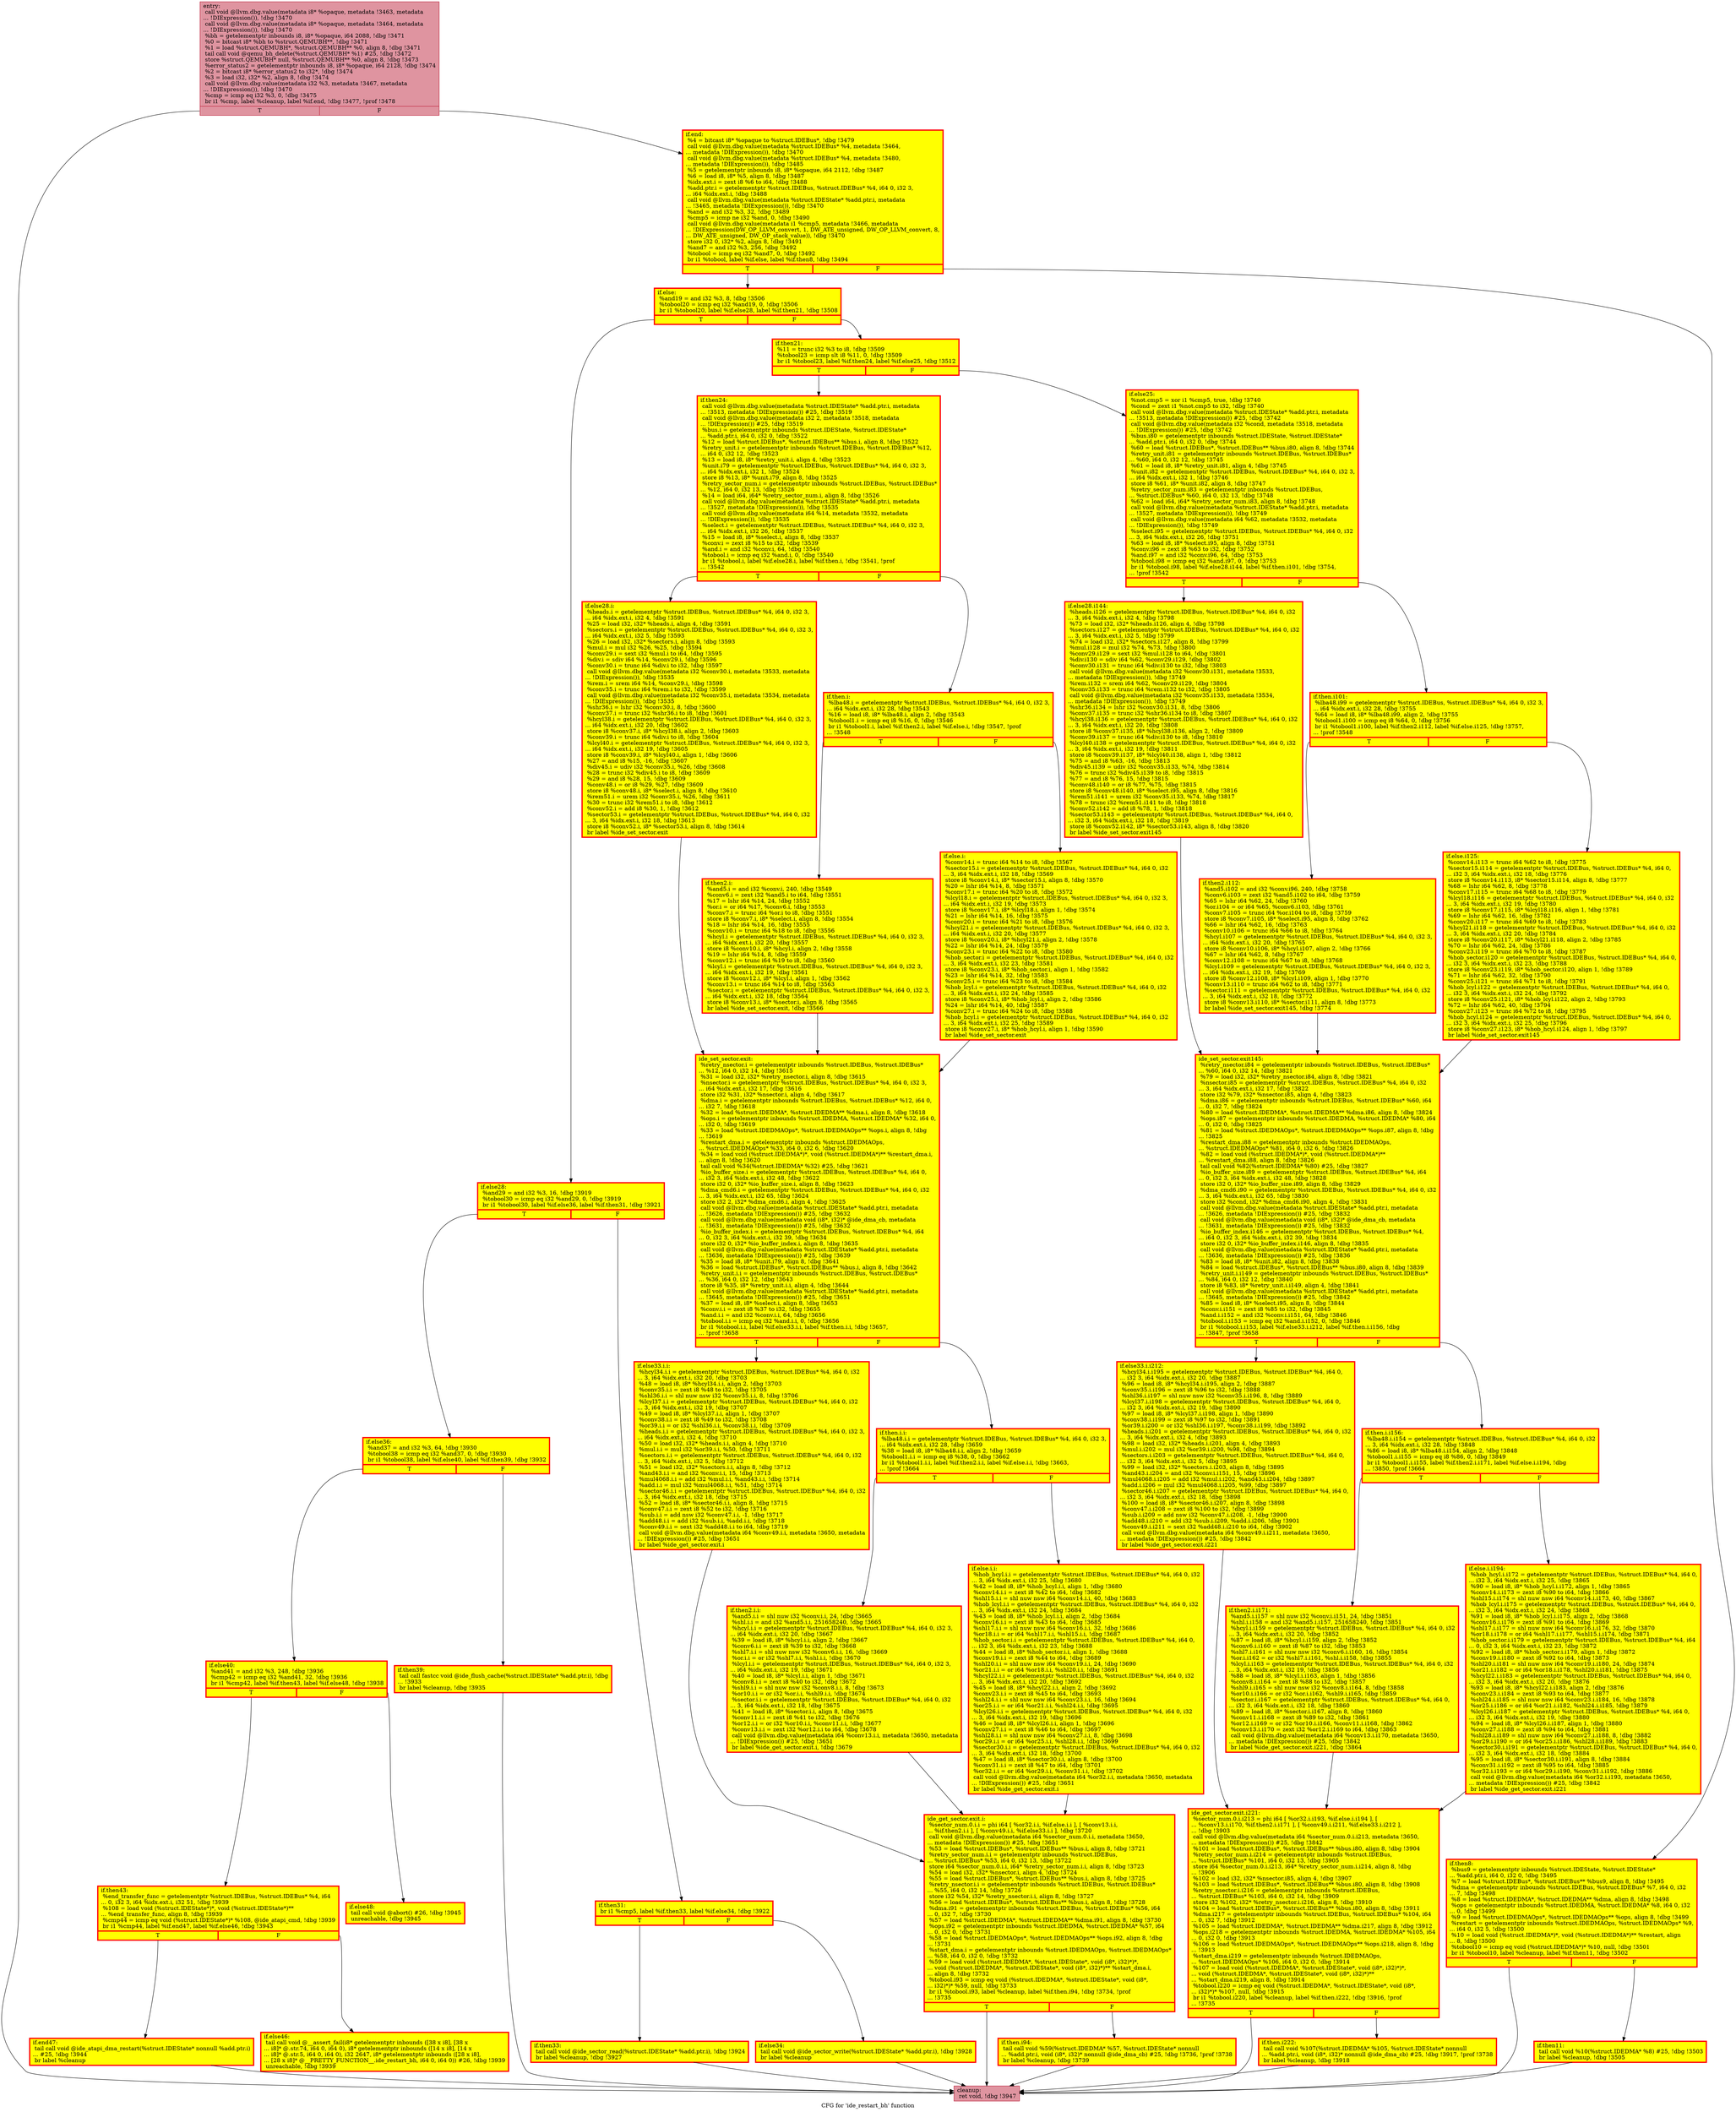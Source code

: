 digraph "CFG for 'ide_restart_bh' function" {
	label="CFG for 'ide_restart_bh' function";

	Node0x565092e6ad40 [shape=record,color="#b70d28ff", style=filled, fillcolor="#b70d2870",label="{entry:\l  call void @llvm.dbg.value(metadata i8* %opaque, metadata !3463, metadata\l... !DIExpression()), !dbg !3470\l  call void @llvm.dbg.value(metadata i8* %opaque, metadata !3464, metadata\l... !DIExpression()), !dbg !3470\l  %bh = getelementptr inbounds i8, i8* %opaque, i64 2088, !dbg !3471\l  %0 = bitcast i8* %bh to %struct.QEMUBH**, !dbg !3471\l  %1 = load %struct.QEMUBH*, %struct.QEMUBH** %0, align 8, !dbg !3471\l  tail call void @qemu_bh_delete(%struct.QEMUBH* %1) #25, !dbg !3472\l  store %struct.QEMUBH* null, %struct.QEMUBH** %0, align 8, !dbg !3473\l  %error_status2 = getelementptr inbounds i8, i8* %opaque, i64 2128, !dbg !3474\l  %2 = bitcast i8* %error_status2 to i32*, !dbg !3474\l  %3 = load i32, i32* %2, align 8, !dbg !3474\l  call void @llvm.dbg.value(metadata i32 %3, metadata !3467, metadata\l... !DIExpression()), !dbg !3470\l  %cmp = icmp eq i32 %3, 0, !dbg !3475\l  br i1 %cmp, label %cleanup, label %if.end, !dbg !3477, !prof !3478\l|{<s0>T|<s1>F}}"];
	Node0x565092e6ad40:s0 -> Node0x565092e70200;
	Node0x565092e6ad40:s1 -> Node0x565092e6f9e0;
	Node0x565092e6f9e0 [shape=record,penwidth=3.0, style="filled", color="red", fillcolor="yellow",label="{if.end:                                           \l  %4 = bitcast i8* %opaque to %struct.IDEBus*, !dbg !3479\l  call void @llvm.dbg.value(metadata %struct.IDEBus* %4, metadata !3464,\l... metadata !DIExpression()), !dbg !3470\l  call void @llvm.dbg.value(metadata %struct.IDEBus* %4, metadata !3480,\l... metadata !DIExpression()), !dbg !3485\l  %5 = getelementptr inbounds i8, i8* %opaque, i64 2112, !dbg !3487\l  %6 = load i8, i8* %5, align 8, !dbg !3487\l  %idx.ext.i = zext i8 %6 to i64, !dbg !3488\l  %add.ptr.i = getelementptr %struct.IDEBus, %struct.IDEBus* %4, i64 0, i32 3,\l... i64 %idx.ext.i, !dbg !3488\l  call void @llvm.dbg.value(metadata %struct.IDEState* %add.ptr.i, metadata\l... !3465, metadata !DIExpression()), !dbg !3470\l  %and = and i32 %3, 32, !dbg !3489\l  %cmp5 = icmp ne i32 %and, 0, !dbg !3490\l  call void @llvm.dbg.value(metadata i1 %cmp5, metadata !3466, metadata\l... !DIExpression(DW_OP_LLVM_convert, 1, DW_ATE_unsigned, DW_OP_LLVM_convert, 8,\l... DW_ATE_unsigned, DW_OP_stack_value)), !dbg !3470\l  store i32 0, i32* %2, align 8, !dbg !3491\l  %and7 = and i32 %3, 256, !dbg !3492\l  %tobool = icmp eq i32 %and7, 0, !dbg !3492\l  br i1 %tobool, label %if.else, label %if.then8, !dbg !3494\l|{<s0>T|<s1>F}}"];
	Node0x565092e6f9e0:s0 -> Node0x565092e71220;
	Node0x565092e6f9e0:s1 -> Node0x565092e71160;
	Node0x565092e71160 [shape=record,penwidth=3.0, style="filled", color="red", fillcolor="yellow",label="{if.then8:                                         \l  %bus9 = getelementptr inbounds %struct.IDEState, %struct.IDEState*\l... %add.ptr.i, i64 0, i32 0, !dbg !3495\l  %7 = load %struct.IDEBus*, %struct.IDEBus** %bus9, align 8, !dbg !3495\l  %dma = getelementptr inbounds %struct.IDEBus, %struct.IDEBus* %7, i64 0, i32\l... 7, !dbg !3498\l  %8 = load %struct.IDEDMA*, %struct.IDEDMA** %dma, align 8, !dbg !3498\l  %ops = getelementptr inbounds %struct.IDEDMA, %struct.IDEDMA* %8, i64 0, i32\l... 0, !dbg !3499\l  %9 = load %struct.IDEDMAOps*, %struct.IDEDMAOps** %ops, align 8, !dbg !3499\l  %restart = getelementptr inbounds %struct.IDEDMAOps, %struct.IDEDMAOps* %9,\l... i64 0, i32 5, !dbg !3500\l  %10 = load void (%struct.IDEDMA*)*, void (%struct.IDEDMA*)** %restart, align\l... 8, !dbg !3500\l  %tobool10 = icmp eq void (%struct.IDEDMA*)* %10, null, !dbg !3501\l  br i1 %tobool10, label %cleanup, label %if.then11, !dbg !3502\l|{<s0>T|<s1>F}}"];
	Node0x565092e71160:s0 -> Node0x565092e70200;
	Node0x565092e71160:s1 -> Node0x565092e6fea0;
	Node0x565092e6fea0 [shape=record,penwidth=3.0, style="filled", color="red", fillcolor="yellow",label="{if.then11:                                        \l  tail call void %10(%struct.IDEDMA* %8) #25, !dbg !3503\l  br label %cleanup, !dbg !3505\l}"];
	Node0x565092e6fea0 -> Node0x565092e70200;
	Node0x565092e71220 [shape=record,penwidth=3.0, style="filled", color="red", fillcolor="yellow",label="{if.else:                                          \l  %and19 = and i32 %3, 8, !dbg !3506\l  %tobool20 = icmp eq i32 %and19, 0, !dbg !3506\l  br i1 %tobool20, label %if.else28, label %if.then21, !dbg !3508\l|{<s0>T|<s1>F}}"];
	Node0x565092e71220:s0 -> Node0x565092e73000;
	Node0x565092e71220:s1 -> Node0x565092e72f40;
	Node0x565092e72f40 [shape=record,penwidth=3.0, style="filled", color="red", fillcolor="yellow",label="{if.then21:                                        \l  %11 = trunc i32 %3 to i8, !dbg !3509\l  %tobool23 = icmp slt i8 %11, 0, !dbg !3509\l  br i1 %tobool23, label %if.then24, label %if.else25, !dbg !3512\l|{<s0>T|<s1>F}}"];
	Node0x565092e72f40:s0 -> Node0x565092e73470;
	Node0x565092e72f40:s1 -> Node0x565092e73530;
	Node0x565092e73470 [shape=record,penwidth=3.0, style="filled", color="red", fillcolor="yellow",label="{if.then24:                                        \l  call void @llvm.dbg.value(metadata %struct.IDEState* %add.ptr.i, metadata\l... !3513, metadata !DIExpression()) #25, !dbg !3519\l  call void @llvm.dbg.value(metadata i32 2, metadata !3518, metadata\l... !DIExpression()) #25, !dbg !3519\l  %bus.i = getelementptr inbounds %struct.IDEState, %struct.IDEState*\l... %add.ptr.i, i64 0, i32 0, !dbg !3522\l  %12 = load %struct.IDEBus*, %struct.IDEBus** %bus.i, align 8, !dbg !3522\l  %retry_unit.i = getelementptr inbounds %struct.IDEBus, %struct.IDEBus* %12,\l... i64 0, i32 12, !dbg !3523\l  %13 = load i8, i8* %retry_unit.i, align 4, !dbg !3523\l  %unit.i79 = getelementptr %struct.IDEBus, %struct.IDEBus* %4, i64 0, i32 3,\l... i64 %idx.ext.i, i32 1, !dbg !3524\l  store i8 %13, i8* %unit.i79, align 8, !dbg !3525\l  %retry_sector_num.i = getelementptr inbounds %struct.IDEBus, %struct.IDEBus*\l... %12, i64 0, i32 13, !dbg !3526\l  %14 = load i64, i64* %retry_sector_num.i, align 8, !dbg !3526\l  call void @llvm.dbg.value(metadata %struct.IDEState* %add.ptr.i, metadata\l... !3527, metadata !DIExpression()), !dbg !3535\l  call void @llvm.dbg.value(metadata i64 %14, metadata !3532, metadata\l... !DIExpression()), !dbg !3535\l  %select.i = getelementptr %struct.IDEBus, %struct.IDEBus* %4, i64 0, i32 3,\l... i64 %idx.ext.i, i32 26, !dbg !3537\l  %15 = load i8, i8* %select.i, align 8, !dbg !3537\l  %conv.i = zext i8 %15 to i32, !dbg !3539\l  %and.i = and i32 %conv.i, 64, !dbg !3540\l  %tobool.i = icmp eq i32 %and.i, 0, !dbg !3540\l  br i1 %tobool.i, label %if.else28.i, label %if.then.i, !dbg !3541, !prof\l... !3542\l|{<s0>T|<s1>F}}"];
	Node0x565092e73470:s0 -> Node0x5650930e47f0;
	Node0x565092e73470:s1 -> Node0x5650930bcbd0;
	Node0x5650930bcbd0 [shape=record,penwidth=3.0, style="filled", color="red", fillcolor="yellow",label="{if.then.i:                                        \l  %lba48.i = getelementptr %struct.IDEBus, %struct.IDEBus* %4, i64 0, i32 3,\l... i64 %idx.ext.i, i32 28, !dbg !3543\l  %16 = load i8, i8* %lba48.i, align 2, !dbg !3543\l  %tobool1.i = icmp eq i8 %16, 0, !dbg !3546\l  br i1 %tobool1.i, label %if.then2.i, label %if.else.i, !dbg !3547, !prof\l... !3548\l|{<s0>T|<s1>F}}"];
	Node0x5650930bcbd0:s0 -> Node0x5650930de510;
	Node0x5650930bcbd0:s1 -> Node0x5650930dd8b0;
	Node0x5650930de510 [shape=record,penwidth=3.0, style="filled", color="red", fillcolor="yellow",label="{if.then2.i:                                       \l  %and5.i = and i32 %conv.i, 240, !dbg !3549\l  %conv6.i = zext i32 %and5.i to i64, !dbg !3551\l  %17 = lshr i64 %14, 24, !dbg !3552\l  %or.i = or i64 %17, %conv6.i, !dbg !3553\l  %conv7.i = trunc i64 %or.i to i8, !dbg !3551\l  store i8 %conv7.i, i8* %select.i, align 8, !dbg !3554\l  %18 = lshr i64 %14, 16, !dbg !3555\l  %conv10.i = trunc i64 %18 to i8, !dbg !3556\l  %hcyl.i = getelementptr %struct.IDEBus, %struct.IDEBus* %4, i64 0, i32 3,\l... i64 %idx.ext.i, i32 20, !dbg !3557\l  store i8 %conv10.i, i8* %hcyl.i, align 2, !dbg !3558\l  %19 = lshr i64 %14, 8, !dbg !3559\l  %conv12.i = trunc i64 %19 to i8, !dbg !3560\l  %lcyl.i = getelementptr %struct.IDEBus, %struct.IDEBus* %4, i64 0, i32 3,\l... i64 %idx.ext.i, i32 19, !dbg !3561\l  store i8 %conv12.i, i8* %lcyl.i, align 1, !dbg !3562\l  %conv13.i = trunc i64 %14 to i8, !dbg !3563\l  %sector.i = getelementptr %struct.IDEBus, %struct.IDEBus* %4, i64 0, i32 3,\l... i64 %idx.ext.i, i32 18, !dbg !3564\l  store i8 %conv13.i, i8* %sector.i, align 8, !dbg !3565\l  br label %ide_set_sector.exit, !dbg !3566\l}"];
	Node0x5650930de510 -> Node0x56509308a9b0;
	Node0x5650930dd8b0 [shape=record,penwidth=3.0, style="filled", color="red", fillcolor="yellow",label="{if.else.i:                                        \l  %conv14.i = trunc i64 %14 to i8, !dbg !3567\l  %sector15.i = getelementptr %struct.IDEBus, %struct.IDEBus* %4, i64 0, i32\l... 3, i64 %idx.ext.i, i32 18, !dbg !3569\l  store i8 %conv14.i, i8* %sector15.i, align 8, !dbg !3570\l  %20 = lshr i64 %14, 8, !dbg !3571\l  %conv17.i = trunc i64 %20 to i8, !dbg !3572\l  %lcyl18.i = getelementptr %struct.IDEBus, %struct.IDEBus* %4, i64 0, i32 3,\l... i64 %idx.ext.i, i32 19, !dbg !3573\l  store i8 %conv17.i, i8* %lcyl18.i, align 1, !dbg !3574\l  %21 = lshr i64 %14, 16, !dbg !3575\l  %conv20.i = trunc i64 %21 to i8, !dbg !3576\l  %hcyl21.i = getelementptr %struct.IDEBus, %struct.IDEBus* %4, i64 0, i32 3,\l... i64 %idx.ext.i, i32 20, !dbg !3577\l  store i8 %conv20.i, i8* %hcyl21.i, align 2, !dbg !3578\l  %22 = lshr i64 %14, 24, !dbg !3579\l  %conv23.i = trunc i64 %22 to i8, !dbg !3580\l  %hob_sector.i = getelementptr %struct.IDEBus, %struct.IDEBus* %4, i64 0, i32\l... 3, i64 %idx.ext.i, i32 23, !dbg !3581\l  store i8 %conv23.i, i8* %hob_sector.i, align 1, !dbg !3582\l  %23 = lshr i64 %14, 32, !dbg !3583\l  %conv25.i = trunc i64 %23 to i8, !dbg !3584\l  %hob_lcyl.i = getelementptr %struct.IDEBus, %struct.IDEBus* %4, i64 0, i32\l... 3, i64 %idx.ext.i, i32 24, !dbg !3585\l  store i8 %conv25.i, i8* %hob_lcyl.i, align 2, !dbg !3586\l  %24 = lshr i64 %14, 40, !dbg !3587\l  %conv27.i = trunc i64 %24 to i8, !dbg !3588\l  %hob_hcyl.i = getelementptr %struct.IDEBus, %struct.IDEBus* %4, i64 0, i32\l... 3, i64 %idx.ext.i, i32 25, !dbg !3589\l  store i8 %conv27.i, i8* %hob_hcyl.i, align 1, !dbg !3590\l  br label %ide_set_sector.exit\l}"];
	Node0x5650930dd8b0 -> Node0x56509308a9b0;
	Node0x5650930e47f0 [shape=record,penwidth=3.0, style="filled", color="red", fillcolor="yellow",label="{if.else28.i:                                      \l  %heads.i = getelementptr %struct.IDEBus, %struct.IDEBus* %4, i64 0, i32 3,\l... i64 %idx.ext.i, i32 4, !dbg !3591\l  %25 = load i32, i32* %heads.i, align 4, !dbg !3591\l  %sectors.i = getelementptr %struct.IDEBus, %struct.IDEBus* %4, i64 0, i32 3,\l... i64 %idx.ext.i, i32 5, !dbg !3593\l  %26 = load i32, i32* %sectors.i, align 8, !dbg !3593\l  %mul.i = mul i32 %26, %25, !dbg !3594\l  %conv29.i = sext i32 %mul.i to i64, !dbg !3595\l  %div.i = sdiv i64 %14, %conv29.i, !dbg !3596\l  %conv30.i = trunc i64 %div.i to i32, !dbg !3597\l  call void @llvm.dbg.value(metadata i32 %conv30.i, metadata !3533, metadata\l... !DIExpression()), !dbg !3535\l  %rem.i = srem i64 %14, %conv29.i, !dbg !3598\l  %conv35.i = trunc i64 %rem.i to i32, !dbg !3599\l  call void @llvm.dbg.value(metadata i32 %conv35.i, metadata !3534, metadata\l... !DIExpression()), !dbg !3535\l  %shr36.i = lshr i32 %conv30.i, 8, !dbg !3600\l  %conv37.i = trunc i32 %shr36.i to i8, !dbg !3601\l  %hcyl38.i = getelementptr %struct.IDEBus, %struct.IDEBus* %4, i64 0, i32 3,\l... i64 %idx.ext.i, i32 20, !dbg !3602\l  store i8 %conv37.i, i8* %hcyl38.i, align 2, !dbg !3603\l  %conv39.i = trunc i64 %div.i to i8, !dbg !3604\l  %lcyl40.i = getelementptr %struct.IDEBus, %struct.IDEBus* %4, i64 0, i32 3,\l... i64 %idx.ext.i, i32 19, !dbg !3605\l  store i8 %conv39.i, i8* %lcyl40.i, align 1, !dbg !3606\l  %27 = and i8 %15, -16, !dbg !3607\l  %div45.i = udiv i32 %conv35.i, %26, !dbg !3608\l  %28 = trunc i32 %div45.i to i8, !dbg !3609\l  %29 = and i8 %28, 15, !dbg !3609\l  %conv48.i = or i8 %29, %27, !dbg !3609\l  store i8 %conv48.i, i8* %select.i, align 8, !dbg !3610\l  %rem51.i = urem i32 %conv35.i, %26, !dbg !3611\l  %30 = trunc i32 %rem51.i to i8, !dbg !3612\l  %conv52.i = add i8 %30, 1, !dbg !3612\l  %sector53.i = getelementptr %struct.IDEBus, %struct.IDEBus* %4, i64 0, i32\l... 3, i64 %idx.ext.i, i32 18, !dbg !3613\l  store i8 %conv52.i, i8* %sector53.i, align 8, !dbg !3614\l  br label %ide_set_sector.exit\l}"];
	Node0x5650930e47f0 -> Node0x56509308a9b0;
	Node0x56509308a9b0 [shape=record,penwidth=3.0, style="filled", color="red", fillcolor="yellow",label="{ide_set_sector.exit:                              \l  %retry_nsector.i = getelementptr inbounds %struct.IDEBus, %struct.IDEBus*\l... %12, i64 0, i32 14, !dbg !3615\l  %31 = load i32, i32* %retry_nsector.i, align 8, !dbg !3615\l  %nsector.i = getelementptr %struct.IDEBus, %struct.IDEBus* %4, i64 0, i32 3,\l... i64 %idx.ext.i, i32 17, !dbg !3616\l  store i32 %31, i32* %nsector.i, align 4, !dbg !3617\l  %dma.i = getelementptr inbounds %struct.IDEBus, %struct.IDEBus* %12, i64 0,\l... i32 7, !dbg !3618\l  %32 = load %struct.IDEDMA*, %struct.IDEDMA** %dma.i, align 8, !dbg !3618\l  %ops.i = getelementptr inbounds %struct.IDEDMA, %struct.IDEDMA* %32, i64 0,\l... i32 0, !dbg !3619\l  %33 = load %struct.IDEDMAOps*, %struct.IDEDMAOps** %ops.i, align 8, !dbg\l... !3619\l  %restart_dma.i = getelementptr inbounds %struct.IDEDMAOps,\l... %struct.IDEDMAOps* %33, i64 0, i32 6, !dbg !3620\l  %34 = load void (%struct.IDEDMA*)*, void (%struct.IDEDMA*)** %restart_dma.i,\l... align 8, !dbg !3620\l  tail call void %34(%struct.IDEDMA* %32) #25, !dbg !3621\l  %io_buffer_size.i = getelementptr %struct.IDEBus, %struct.IDEBus* %4, i64 0,\l... i32 3, i64 %idx.ext.i, i32 48, !dbg !3622\l  store i32 0, i32* %io_buffer_size.i, align 8, !dbg !3623\l  %dma_cmd6.i = getelementptr %struct.IDEBus, %struct.IDEBus* %4, i64 0, i32\l... 3, i64 %idx.ext.i, i32 65, !dbg !3624\l  store i32 2, i32* %dma_cmd6.i, align 4, !dbg !3625\l  call void @llvm.dbg.value(metadata %struct.IDEState* %add.ptr.i, metadata\l... !3626, metadata !DIExpression()) #25, !dbg !3632\l  call void @llvm.dbg.value(metadata void (i8*, i32)* @ide_dma_cb, metadata\l... !3631, metadata !DIExpression()) #25, !dbg !3632\l  %io_buffer_index.i = getelementptr %struct.IDEBus, %struct.IDEBus* %4, i64\l... 0, i32 3, i64 %idx.ext.i, i32 39, !dbg !3634\l  store i32 0, i32* %io_buffer_index.i, align 8, !dbg !3635\l  call void @llvm.dbg.value(metadata %struct.IDEState* %add.ptr.i, metadata\l... !3636, metadata !DIExpression()) #25, !dbg !3639\l  %35 = load i8, i8* %unit.i79, align 8, !dbg !3641\l  %36 = load %struct.IDEBus*, %struct.IDEBus** %bus.i, align 8, !dbg !3642\l  %retry_unit.i.i = getelementptr inbounds %struct.IDEBus, %struct.IDEBus*\l... %36, i64 0, i32 12, !dbg !3643\l  store i8 %35, i8* %retry_unit.i.i, align 4, !dbg !3644\l  call void @llvm.dbg.value(metadata %struct.IDEState* %add.ptr.i, metadata\l... !3645, metadata !DIExpression()) #25, !dbg !3651\l  %37 = load i8, i8* %select.i, align 8, !dbg !3653\l  %conv.i.i = zext i8 %37 to i32, !dbg !3655\l  %and.i.i = and i32 %conv.i.i, 64, !dbg !3656\l  %tobool.i.i = icmp eq i32 %and.i.i, 0, !dbg !3656\l  br i1 %tobool.i.i, label %if.else33.i.i, label %if.then.i.i, !dbg !3657,\l... !prof !3658\l|{<s0>T|<s1>F}}"];
	Node0x56509308a9b0:s0 -> Node0x5650930e25e0;
	Node0x56509308a9b0:s1 -> Node0x565092f97840;
	Node0x565092f97840 [shape=record,penwidth=3.0, style="filled", color="red", fillcolor="yellow",label="{if.then.i.i:                                      \l  %lba48.i.i = getelementptr %struct.IDEBus, %struct.IDEBus* %4, i64 0, i32 3,\l... i64 %idx.ext.i, i32 28, !dbg !3659\l  %38 = load i8, i8* %lba48.i.i, align 2, !dbg !3659\l  %tobool1.i.i = icmp eq i8 %38, 0, !dbg !3662\l  br i1 %tobool1.i.i, label %if.then2.i.i, label %if.else.i.i, !dbg !3663,\l... !prof !3664\l|{<s0>T|<s1>F}}"];
	Node0x565092f97840:s0 -> Node0x565092ffc500;
	Node0x565092f97840:s1 -> Node0x5650930bad00;
	Node0x565092ffc500 [shape=record,penwidth=3.0, style="filled", color="red", fillcolor="yellow",label="{if.then2.i.i:                                     \l  %and5.i.i = shl nuw i32 %conv.i.i, 24, !dbg !3665\l  %shl.i.i = and i32 %and5.i.i, 251658240, !dbg !3665\l  %hcyl.i.i = getelementptr %struct.IDEBus, %struct.IDEBus* %4, i64 0, i32 3,\l... i64 %idx.ext.i, i32 20, !dbg !3667\l  %39 = load i8, i8* %hcyl.i.i, align 2, !dbg !3667\l  %conv6.i.i = zext i8 %39 to i32, !dbg !3668\l  %shl7.i.i = shl nuw nsw i32 %conv6.i.i, 16, !dbg !3669\l  %or.i.i = or i32 %shl7.i.i, %shl.i.i, !dbg !3670\l  %lcyl.i.i = getelementptr %struct.IDEBus, %struct.IDEBus* %4, i64 0, i32 3,\l... i64 %idx.ext.i, i32 19, !dbg !3671\l  %40 = load i8, i8* %lcyl.i.i, align 1, !dbg !3671\l  %conv8.i.i = zext i8 %40 to i32, !dbg !3672\l  %shl9.i.i = shl nuw nsw i32 %conv8.i.i, 8, !dbg !3673\l  %or10.i.i = or i32 %or.i.i, %shl9.i.i, !dbg !3674\l  %sector.i.i = getelementptr %struct.IDEBus, %struct.IDEBus* %4, i64 0, i32\l... 3, i64 %idx.ext.i, i32 18, !dbg !3675\l  %41 = load i8, i8* %sector.i.i, align 8, !dbg !3675\l  %conv11.i.i = zext i8 %41 to i32, !dbg !3676\l  %or12.i.i = or i32 %or10.i.i, %conv11.i.i, !dbg !3677\l  %conv13.i.i = zext i32 %or12.i.i to i64, !dbg !3678\l  call void @llvm.dbg.value(metadata i64 %conv13.i.i, metadata !3650, metadata\l... !DIExpression()) #25, !dbg !3651\l  br label %ide_get_sector.exit.i, !dbg !3679\l}"];
	Node0x565092ffc500 -> Node0x565092ffb650;
	Node0x5650930bad00 [shape=record,penwidth=3.0, style="filled", color="red", fillcolor="yellow",label="{if.else.i.i:                                      \l  %hob_hcyl.i.i = getelementptr %struct.IDEBus, %struct.IDEBus* %4, i64 0, i32\l... 3, i64 %idx.ext.i, i32 25, !dbg !3680\l  %42 = load i8, i8* %hob_hcyl.i.i, align 1, !dbg !3680\l  %conv14.i.i = zext i8 %42 to i64, !dbg !3682\l  %shl15.i.i = shl nuw nsw i64 %conv14.i.i, 40, !dbg !3683\l  %hob_lcyl.i.i = getelementptr %struct.IDEBus, %struct.IDEBus* %4, i64 0, i32\l... 3, i64 %idx.ext.i, i32 24, !dbg !3684\l  %43 = load i8, i8* %hob_lcyl.i.i, align 2, !dbg !3684\l  %conv16.i.i = zext i8 %43 to i64, !dbg !3685\l  %shl17.i.i = shl nuw nsw i64 %conv16.i.i, 32, !dbg !3686\l  %or18.i.i = or i64 %shl17.i.i, %shl15.i.i, !dbg !3687\l  %hob_sector.i.i = getelementptr %struct.IDEBus, %struct.IDEBus* %4, i64 0,\l... i32 3, i64 %idx.ext.i, i32 23, !dbg !3688\l  %44 = load i8, i8* %hob_sector.i.i, align 1, !dbg !3688\l  %conv19.i.i = zext i8 %44 to i64, !dbg !3689\l  %shl20.i.i = shl nuw nsw i64 %conv19.i.i, 24, !dbg !3690\l  %or21.i.i = or i64 %or18.i.i, %shl20.i.i, !dbg !3691\l  %hcyl22.i.i = getelementptr %struct.IDEBus, %struct.IDEBus* %4, i64 0, i32\l... 3, i64 %idx.ext.i, i32 20, !dbg !3692\l  %45 = load i8, i8* %hcyl22.i.i, align 2, !dbg !3692\l  %conv23.i.i = zext i8 %45 to i64, !dbg !3693\l  %shl24.i.i = shl nuw nsw i64 %conv23.i.i, 16, !dbg !3694\l  %or25.i.i = or i64 %or21.i.i, %shl24.i.i, !dbg !3695\l  %lcyl26.i.i = getelementptr %struct.IDEBus, %struct.IDEBus* %4, i64 0, i32\l... 3, i64 %idx.ext.i, i32 19, !dbg !3696\l  %46 = load i8, i8* %lcyl26.i.i, align 1, !dbg !3696\l  %conv27.i.i = zext i8 %46 to i64, !dbg !3697\l  %shl28.i.i = shl nuw nsw i64 %conv27.i.i, 8, !dbg !3698\l  %or29.i.i = or i64 %or25.i.i, %shl28.i.i, !dbg !3699\l  %sector30.i.i = getelementptr %struct.IDEBus, %struct.IDEBus* %4, i64 0, i32\l... 3, i64 %idx.ext.i, i32 18, !dbg !3700\l  %47 = load i8, i8* %sector30.i.i, align 8, !dbg !3700\l  %conv31.i.i = zext i8 %47 to i64, !dbg !3701\l  %or32.i.i = or i64 %or29.i.i, %conv31.i.i, !dbg !3702\l  call void @llvm.dbg.value(metadata i64 %or32.i.i, metadata !3650, metadata\l... !DIExpression()) #25, !dbg !3651\l  br label %ide_get_sector.exit.i\l}"];
	Node0x5650930bad00 -> Node0x565092ffb650;
	Node0x5650930e25e0 [shape=record,penwidth=3.0, style="filled", color="red", fillcolor="yellow",label="{if.else33.i.i:                                    \l  %hcyl34.i.i = getelementptr %struct.IDEBus, %struct.IDEBus* %4, i64 0, i32\l... 3, i64 %idx.ext.i, i32 20, !dbg !3703\l  %48 = load i8, i8* %hcyl34.i.i, align 2, !dbg !3703\l  %conv35.i.i = zext i8 %48 to i32, !dbg !3705\l  %shl36.i.i = shl nuw nsw i32 %conv35.i.i, 8, !dbg !3706\l  %lcyl37.i.i = getelementptr %struct.IDEBus, %struct.IDEBus* %4, i64 0, i32\l... 3, i64 %idx.ext.i, i32 19, !dbg !3707\l  %49 = load i8, i8* %lcyl37.i.i, align 1, !dbg !3707\l  %conv38.i.i = zext i8 %49 to i32, !dbg !3708\l  %or39.i.i = or i32 %shl36.i.i, %conv38.i.i, !dbg !3709\l  %heads.i.i = getelementptr %struct.IDEBus, %struct.IDEBus* %4, i64 0, i32 3,\l... i64 %idx.ext.i, i32 4, !dbg !3710\l  %50 = load i32, i32* %heads.i.i, align 4, !dbg !3710\l  %mul.i.i = mul i32 %or39.i.i, %50, !dbg !3711\l  %sectors.i.i = getelementptr %struct.IDEBus, %struct.IDEBus* %4, i64 0, i32\l... 3, i64 %idx.ext.i, i32 5, !dbg !3712\l  %51 = load i32, i32* %sectors.i.i, align 8, !dbg !3712\l  %and43.i.i = and i32 %conv.i.i, 15, !dbg !3713\l  %mul4068.i.i = add i32 %mul.i.i, %and43.i.i, !dbg !3714\l  %add.i.i = mul i32 %mul4068.i.i, %51, !dbg !3714\l  %sector46.i.i = getelementptr %struct.IDEBus, %struct.IDEBus* %4, i64 0, i32\l... 3, i64 %idx.ext.i, i32 18, !dbg !3715\l  %52 = load i8, i8* %sector46.i.i, align 8, !dbg !3715\l  %conv47.i.i = zext i8 %52 to i32, !dbg !3716\l  %sub.i.i = add nsw i32 %conv47.i.i, -1, !dbg !3717\l  %add48.i.i = add i32 %sub.i.i, %add.i.i, !dbg !3718\l  %conv49.i.i = sext i32 %add48.i.i to i64, !dbg !3719\l  call void @llvm.dbg.value(metadata i64 %conv49.i.i, metadata !3650, metadata\l... !DIExpression()) #25, !dbg !3651\l  br label %ide_get_sector.exit.i\l}"];
	Node0x5650930e25e0 -> Node0x565092ffb650;
	Node0x565092ffb650 [shape=record,penwidth=3.0, style="filled", color="red", fillcolor="yellow",label="{ide_get_sector.exit.i:                            \l  %sector_num.0.i.i = phi i64 [ %or32.i.i, %if.else.i.i ], [ %conv13.i.i,\l... %if.then2.i.i ], [ %conv49.i.i, %if.else33.i.i ], !dbg !3720\l  call void @llvm.dbg.value(metadata i64 %sector_num.0.i.i, metadata !3650,\l... metadata !DIExpression()) #25, !dbg !3651\l  %53 = load %struct.IDEBus*, %struct.IDEBus** %bus.i, align 8, !dbg !3721\l  %retry_sector_num.i.i = getelementptr inbounds %struct.IDEBus,\l... %struct.IDEBus* %53, i64 0, i32 13, !dbg !3722\l  store i64 %sector_num.0.i.i, i64* %retry_sector_num.i.i, align 8, !dbg !3723\l  %54 = load i32, i32* %nsector.i, align 4, !dbg !3724\l  %55 = load %struct.IDEBus*, %struct.IDEBus** %bus.i, align 8, !dbg !3725\l  %retry_nsector.i.i = getelementptr inbounds %struct.IDEBus, %struct.IDEBus*\l... %55, i64 0, i32 14, !dbg !3726\l  store i32 %54, i32* %retry_nsector.i.i, align 8, !dbg !3727\l  %56 = load %struct.IDEBus*, %struct.IDEBus** %bus.i, align 8, !dbg !3728\l  %dma.i91 = getelementptr inbounds %struct.IDEBus, %struct.IDEBus* %56, i64\l... 0, i32 7, !dbg !3730\l  %57 = load %struct.IDEDMA*, %struct.IDEDMA** %dma.i91, align 8, !dbg !3730\l  %ops.i92 = getelementptr inbounds %struct.IDEDMA, %struct.IDEDMA* %57, i64\l... 0, i32 0, !dbg !3731\l  %58 = load %struct.IDEDMAOps*, %struct.IDEDMAOps** %ops.i92, align 8, !dbg\l... !3731\l  %start_dma.i = getelementptr inbounds %struct.IDEDMAOps, %struct.IDEDMAOps*\l... %58, i64 0, i32 0, !dbg !3732\l  %59 = load void (%struct.IDEDMA*, %struct.IDEState*, void (i8*, i32)*)*,\l... void (%struct.IDEDMA*, %struct.IDEState*, void (i8*, i32)*)** %start_dma.i,\l... align 8, !dbg !3732\l  %tobool.i93 = icmp eq void (%struct.IDEDMA*, %struct.IDEState*, void (i8*,\l... i32)*)* %59, null, !dbg !3733\l  br i1 %tobool.i93, label %cleanup, label %if.then.i94, !dbg !3734, !prof\l... !3735\l|{<s0>T|<s1>F}}"];
	Node0x565092ffb650:s0 -> Node0x565092e70200;
	Node0x565092ffb650:s1 -> Node0x565092ffc260;
	Node0x565092ffc260 [shape=record,penwidth=3.0, style="filled", color="red", fillcolor="yellow",label="{if.then.i94:                                      \l  tail call void %59(%struct.IDEDMA* %57, %struct.IDEState* nonnull\l... %add.ptr.i, void (i8*, i32)* nonnull @ide_dma_cb) #25, !dbg !3736, !prof !3738\l  br label %cleanup, !dbg !3739\l}"];
	Node0x565092ffc260 -> Node0x565092e70200;
	Node0x565092e73530 [shape=record,penwidth=3.0, style="filled", color="red", fillcolor="yellow",label="{if.else25:                                        \l  %not.cmp5 = xor i1 %cmp5, true, !dbg !3740\l  %cond = zext i1 %not.cmp5 to i32, !dbg !3740\l  call void @llvm.dbg.value(metadata %struct.IDEState* %add.ptr.i, metadata\l... !3513, metadata !DIExpression()) #25, !dbg !3742\l  call void @llvm.dbg.value(metadata i32 %cond, metadata !3518, metadata\l... !DIExpression()) #25, !dbg !3742\l  %bus.i80 = getelementptr inbounds %struct.IDEState, %struct.IDEState*\l... %add.ptr.i, i64 0, i32 0, !dbg !3744\l  %60 = load %struct.IDEBus*, %struct.IDEBus** %bus.i80, align 8, !dbg !3744\l  %retry_unit.i81 = getelementptr inbounds %struct.IDEBus, %struct.IDEBus*\l... %60, i64 0, i32 12, !dbg !3745\l  %61 = load i8, i8* %retry_unit.i81, align 4, !dbg !3745\l  %unit.i82 = getelementptr %struct.IDEBus, %struct.IDEBus* %4, i64 0, i32 3,\l... i64 %idx.ext.i, i32 1, !dbg !3746\l  store i8 %61, i8* %unit.i82, align 8, !dbg !3747\l  %retry_sector_num.i83 = getelementptr inbounds %struct.IDEBus,\l... %struct.IDEBus* %60, i64 0, i32 13, !dbg !3748\l  %62 = load i64, i64* %retry_sector_num.i83, align 8, !dbg !3748\l  call void @llvm.dbg.value(metadata %struct.IDEState* %add.ptr.i, metadata\l... !3527, metadata !DIExpression()), !dbg !3749\l  call void @llvm.dbg.value(metadata i64 %62, metadata !3532, metadata\l... !DIExpression()), !dbg !3749\l  %select.i95 = getelementptr %struct.IDEBus, %struct.IDEBus* %4, i64 0, i32\l... 3, i64 %idx.ext.i, i32 26, !dbg !3751\l  %63 = load i8, i8* %select.i95, align 8, !dbg !3751\l  %conv.i96 = zext i8 %63 to i32, !dbg !3752\l  %and.i97 = and i32 %conv.i96, 64, !dbg !3753\l  %tobool.i98 = icmp eq i32 %and.i97, 0, !dbg !3753\l  br i1 %tobool.i98, label %if.else28.i144, label %if.then.i101, !dbg !3754,\l... !prof !3542\l|{<s0>T|<s1>F}}"];
	Node0x565092e73530:s0 -> Node0x5650930adad0;
	Node0x565092e73530:s1 -> Node0x565092ffc430;
	Node0x565092ffc430 [shape=record,penwidth=3.0, style="filled", color="red", fillcolor="yellow",label="{if.then.i101:                                     \l  %lba48.i99 = getelementptr %struct.IDEBus, %struct.IDEBus* %4, i64 0, i32 3,\l... i64 %idx.ext.i, i32 28, !dbg !3755\l  %64 = load i8, i8* %lba48.i99, align 2, !dbg !3755\l  %tobool1.i100 = icmp eq i8 %64, 0, !dbg !3756\l  br i1 %tobool1.i100, label %if.then2.i112, label %if.else.i125, !dbg !3757,\l... !prof !3548\l|{<s0>T|<s1>F}}"];
	Node0x565092ffc430:s0 -> Node0x5650930acfa0;
	Node0x565092ffc430:s1 -> Node0x565092ffc4b0;
	Node0x5650930acfa0 [shape=record,penwidth=3.0, style="filled", color="red", fillcolor="yellow",label="{if.then2.i112:                                    \l  %and5.i102 = and i32 %conv.i96, 240, !dbg !3758\l  %conv6.i103 = zext i32 %and5.i102 to i64, !dbg !3759\l  %65 = lshr i64 %62, 24, !dbg !3760\l  %or.i104 = or i64 %65, %conv6.i103, !dbg !3761\l  %conv7.i105 = trunc i64 %or.i104 to i8, !dbg !3759\l  store i8 %conv7.i105, i8* %select.i95, align 8, !dbg !3762\l  %66 = lshr i64 %62, 16, !dbg !3763\l  %conv10.i106 = trunc i64 %66 to i8, !dbg !3764\l  %hcyl.i107 = getelementptr %struct.IDEBus, %struct.IDEBus* %4, i64 0, i32 3,\l... i64 %idx.ext.i, i32 20, !dbg !3765\l  store i8 %conv10.i106, i8* %hcyl.i107, align 2, !dbg !3766\l  %67 = lshr i64 %62, 8, !dbg !3767\l  %conv12.i108 = trunc i64 %67 to i8, !dbg !3768\l  %lcyl.i109 = getelementptr %struct.IDEBus, %struct.IDEBus* %4, i64 0, i32 3,\l... i64 %idx.ext.i, i32 19, !dbg !3769\l  store i8 %conv12.i108, i8* %lcyl.i109, align 1, !dbg !3770\l  %conv13.i110 = trunc i64 %62 to i8, !dbg !3771\l  %sector.i111 = getelementptr %struct.IDEBus, %struct.IDEBus* %4, i64 0, i32\l... 3, i64 %idx.ext.i, i32 18, !dbg !3772\l  store i8 %conv13.i110, i8* %sector.i111, align 8, !dbg !3773\l  br label %ide_set_sector.exit145, !dbg !3774\l}"];
	Node0x5650930acfa0 -> Node0x5650930c3ba0;
	Node0x565092ffc4b0 [shape=record,penwidth=3.0, style="filled", color="red", fillcolor="yellow",label="{if.else.i125:                                     \l  %conv14.i113 = trunc i64 %62 to i8, !dbg !3775\l  %sector15.i114 = getelementptr %struct.IDEBus, %struct.IDEBus* %4, i64 0,\l... i32 3, i64 %idx.ext.i, i32 18, !dbg !3776\l  store i8 %conv14.i113, i8* %sector15.i114, align 8, !dbg !3777\l  %68 = lshr i64 %62, 8, !dbg !3778\l  %conv17.i115 = trunc i64 %68 to i8, !dbg !3779\l  %lcyl18.i116 = getelementptr %struct.IDEBus, %struct.IDEBus* %4, i64 0, i32\l... 3, i64 %idx.ext.i, i32 19, !dbg !3780\l  store i8 %conv17.i115, i8* %lcyl18.i116, align 1, !dbg !3781\l  %69 = lshr i64 %62, 16, !dbg !3782\l  %conv20.i117 = trunc i64 %69 to i8, !dbg !3783\l  %hcyl21.i118 = getelementptr %struct.IDEBus, %struct.IDEBus* %4, i64 0, i32\l... 3, i64 %idx.ext.i, i32 20, !dbg !3784\l  store i8 %conv20.i117, i8* %hcyl21.i118, align 2, !dbg !3785\l  %70 = lshr i64 %62, 24, !dbg !3786\l  %conv23.i119 = trunc i64 %70 to i8, !dbg !3787\l  %hob_sector.i120 = getelementptr %struct.IDEBus, %struct.IDEBus* %4, i64 0,\l... i32 3, i64 %idx.ext.i, i32 23, !dbg !3788\l  store i8 %conv23.i119, i8* %hob_sector.i120, align 1, !dbg !3789\l  %71 = lshr i64 %62, 32, !dbg !3790\l  %conv25.i121 = trunc i64 %71 to i8, !dbg !3791\l  %hob_lcyl.i122 = getelementptr %struct.IDEBus, %struct.IDEBus* %4, i64 0,\l... i32 3, i64 %idx.ext.i, i32 24, !dbg !3792\l  store i8 %conv25.i121, i8* %hob_lcyl.i122, align 2, !dbg !3793\l  %72 = lshr i64 %62, 40, !dbg !3794\l  %conv27.i123 = trunc i64 %72 to i8, !dbg !3795\l  %hob_hcyl.i124 = getelementptr %struct.IDEBus, %struct.IDEBus* %4, i64 0,\l... i32 3, i64 %idx.ext.i, i32 25, !dbg !3796\l  store i8 %conv27.i123, i8* %hob_hcyl.i124, align 1, !dbg !3797\l  br label %ide_set_sector.exit145\l}"];
	Node0x565092ffc4b0 -> Node0x5650930c3ba0;
	Node0x5650930adad0 [shape=record,penwidth=3.0, style="filled", color="red", fillcolor="yellow",label="{if.else28.i144:                                   \l  %heads.i126 = getelementptr %struct.IDEBus, %struct.IDEBus* %4, i64 0, i32\l... 3, i64 %idx.ext.i, i32 4, !dbg !3798\l  %73 = load i32, i32* %heads.i126, align 4, !dbg !3798\l  %sectors.i127 = getelementptr %struct.IDEBus, %struct.IDEBus* %4, i64 0, i32\l... 3, i64 %idx.ext.i, i32 5, !dbg !3799\l  %74 = load i32, i32* %sectors.i127, align 8, !dbg !3799\l  %mul.i128 = mul i32 %74, %73, !dbg !3800\l  %conv29.i129 = sext i32 %mul.i128 to i64, !dbg !3801\l  %div.i130 = sdiv i64 %62, %conv29.i129, !dbg !3802\l  %conv30.i131 = trunc i64 %div.i130 to i32, !dbg !3803\l  call void @llvm.dbg.value(metadata i32 %conv30.i131, metadata !3533,\l... metadata !DIExpression()), !dbg !3749\l  %rem.i132 = srem i64 %62, %conv29.i129, !dbg !3804\l  %conv35.i133 = trunc i64 %rem.i132 to i32, !dbg !3805\l  call void @llvm.dbg.value(metadata i32 %conv35.i133, metadata !3534,\l... metadata !DIExpression()), !dbg !3749\l  %shr36.i134 = lshr i32 %conv30.i131, 8, !dbg !3806\l  %conv37.i135 = trunc i32 %shr36.i134 to i8, !dbg !3807\l  %hcyl38.i136 = getelementptr %struct.IDEBus, %struct.IDEBus* %4, i64 0, i32\l... 3, i64 %idx.ext.i, i32 20, !dbg !3808\l  store i8 %conv37.i135, i8* %hcyl38.i136, align 2, !dbg !3809\l  %conv39.i137 = trunc i64 %div.i130 to i8, !dbg !3810\l  %lcyl40.i138 = getelementptr %struct.IDEBus, %struct.IDEBus* %4, i64 0, i32\l... 3, i64 %idx.ext.i, i32 19, !dbg !3811\l  store i8 %conv39.i137, i8* %lcyl40.i138, align 1, !dbg !3812\l  %75 = and i8 %63, -16, !dbg !3813\l  %div45.i139 = udiv i32 %conv35.i133, %74, !dbg !3814\l  %76 = trunc i32 %div45.i139 to i8, !dbg !3815\l  %77 = and i8 %76, 15, !dbg !3815\l  %conv48.i140 = or i8 %77, %75, !dbg !3815\l  store i8 %conv48.i140, i8* %select.i95, align 8, !dbg !3816\l  %rem51.i141 = urem i32 %conv35.i133, %74, !dbg !3817\l  %78 = trunc i32 %rem51.i141 to i8, !dbg !3818\l  %conv52.i142 = add i8 %78, 1, !dbg !3818\l  %sector53.i143 = getelementptr %struct.IDEBus, %struct.IDEBus* %4, i64 0,\l... i32 3, i64 %idx.ext.i, i32 18, !dbg !3819\l  store i8 %conv52.i142, i8* %sector53.i143, align 8, !dbg !3820\l  br label %ide_set_sector.exit145\l}"];
	Node0x5650930adad0 -> Node0x5650930c3ba0;
	Node0x5650930c3ba0 [shape=record,penwidth=3.0, style="filled", color="red", fillcolor="yellow",label="{ide_set_sector.exit145:                           \l  %retry_nsector.i84 = getelementptr inbounds %struct.IDEBus, %struct.IDEBus*\l... %60, i64 0, i32 14, !dbg !3821\l  %79 = load i32, i32* %retry_nsector.i84, align 8, !dbg !3821\l  %nsector.i85 = getelementptr %struct.IDEBus, %struct.IDEBus* %4, i64 0, i32\l... 3, i64 %idx.ext.i, i32 17, !dbg !3822\l  store i32 %79, i32* %nsector.i85, align 4, !dbg !3823\l  %dma.i86 = getelementptr inbounds %struct.IDEBus, %struct.IDEBus* %60, i64\l... 0, i32 7, !dbg !3824\l  %80 = load %struct.IDEDMA*, %struct.IDEDMA** %dma.i86, align 8, !dbg !3824\l  %ops.i87 = getelementptr inbounds %struct.IDEDMA, %struct.IDEDMA* %80, i64\l... 0, i32 0, !dbg !3825\l  %81 = load %struct.IDEDMAOps*, %struct.IDEDMAOps** %ops.i87, align 8, !dbg\l... !3825\l  %restart_dma.i88 = getelementptr inbounds %struct.IDEDMAOps,\l... %struct.IDEDMAOps* %81, i64 0, i32 6, !dbg !3826\l  %82 = load void (%struct.IDEDMA*)*, void (%struct.IDEDMA*)**\l... %restart_dma.i88, align 8, !dbg !3826\l  tail call void %82(%struct.IDEDMA* %80) #25, !dbg !3827\l  %io_buffer_size.i89 = getelementptr %struct.IDEBus, %struct.IDEBus* %4, i64\l... 0, i32 3, i64 %idx.ext.i, i32 48, !dbg !3828\l  store i32 0, i32* %io_buffer_size.i89, align 8, !dbg !3829\l  %dma_cmd6.i90 = getelementptr %struct.IDEBus, %struct.IDEBus* %4, i64 0, i32\l... 3, i64 %idx.ext.i, i32 65, !dbg !3830\l  store i32 %cond, i32* %dma_cmd6.i90, align 4, !dbg !3831\l  call void @llvm.dbg.value(metadata %struct.IDEState* %add.ptr.i, metadata\l... !3626, metadata !DIExpression()) #25, !dbg !3832\l  call void @llvm.dbg.value(metadata void (i8*, i32)* @ide_dma_cb, metadata\l... !3631, metadata !DIExpression()) #25, !dbg !3832\l  %io_buffer_index.i146 = getelementptr %struct.IDEBus, %struct.IDEBus* %4,\l... i64 0, i32 3, i64 %idx.ext.i, i32 39, !dbg !3834\l  store i32 0, i32* %io_buffer_index.i146, align 8, !dbg !3835\l  call void @llvm.dbg.value(metadata %struct.IDEState* %add.ptr.i, metadata\l... !3636, metadata !DIExpression()) #25, !dbg !3836\l  %83 = load i8, i8* %unit.i82, align 8, !dbg !3838\l  %84 = load %struct.IDEBus*, %struct.IDEBus** %bus.i80, align 8, !dbg !3839\l  %retry_unit.i.i149 = getelementptr inbounds %struct.IDEBus, %struct.IDEBus*\l... %84, i64 0, i32 12, !dbg !3840\l  store i8 %83, i8* %retry_unit.i.i149, align 4, !dbg !3841\l  call void @llvm.dbg.value(metadata %struct.IDEState* %add.ptr.i, metadata\l... !3645, metadata !DIExpression()) #25, !dbg !3842\l  %85 = load i8, i8* %select.i95, align 8, !dbg !3844\l  %conv.i.i151 = zext i8 %85 to i32, !dbg !3845\l  %and.i.i152 = and i32 %conv.i.i151, 64, !dbg !3846\l  %tobool.i.i153 = icmp eq i32 %and.i.i152, 0, !dbg !3846\l  br i1 %tobool.i.i153, label %if.else33.i.i212, label %if.then.i.i156, !dbg\l... !3847, !prof !3658\l|{<s0>T|<s1>F}}"];
	Node0x5650930c3ba0:s0 -> Node0x5650930c8b30;
	Node0x5650930c3ba0:s1 -> Node0x5650930aced0;
	Node0x5650930aced0 [shape=record,penwidth=3.0, style="filled", color="red", fillcolor="yellow",label="{if.then.i.i156:                                   \l  %lba48.i.i154 = getelementptr %struct.IDEBus, %struct.IDEBus* %4, i64 0, i32\l... 3, i64 %idx.ext.i, i32 28, !dbg !3848\l  %86 = load i8, i8* %lba48.i.i154, align 2, !dbg !3848\l  %tobool1.i.i155 = icmp eq i8 %86, 0, !dbg !3849\l  br i1 %tobool1.i.i155, label %if.then2.i.i171, label %if.else.i.i194, !dbg\l... !3850, !prof !3664\l|{<s0>T|<s1>F}}"];
	Node0x5650930aced0:s0 -> Node0x5650930b9a70;
	Node0x5650930aced0:s1 -> Node0x5650930acf50;
	Node0x5650930b9a70 [shape=record,penwidth=3.0, style="filled", color="red", fillcolor="yellow",label="{if.then2.i.i171:                                  \l  %and5.i.i157 = shl nuw i32 %conv.i.i151, 24, !dbg !3851\l  %shl.i.i158 = and i32 %and5.i.i157, 251658240, !dbg !3851\l  %hcyl.i.i159 = getelementptr %struct.IDEBus, %struct.IDEBus* %4, i64 0, i32\l... 3, i64 %idx.ext.i, i32 20, !dbg !3852\l  %87 = load i8, i8* %hcyl.i.i159, align 2, !dbg !3852\l  %conv6.i.i160 = zext i8 %87 to i32, !dbg !3853\l  %shl7.i.i161 = shl nuw nsw i32 %conv6.i.i160, 16, !dbg !3854\l  %or.i.i162 = or i32 %shl7.i.i161, %shl.i.i158, !dbg !3855\l  %lcyl.i.i163 = getelementptr %struct.IDEBus, %struct.IDEBus* %4, i64 0, i32\l... 3, i64 %idx.ext.i, i32 19, !dbg !3856\l  %88 = load i8, i8* %lcyl.i.i163, align 1, !dbg !3856\l  %conv8.i.i164 = zext i8 %88 to i32, !dbg !3857\l  %shl9.i.i165 = shl nuw nsw i32 %conv8.i.i164, 8, !dbg !3858\l  %or10.i.i166 = or i32 %or.i.i162, %shl9.i.i165, !dbg !3859\l  %sector.i.i167 = getelementptr %struct.IDEBus, %struct.IDEBus* %4, i64 0,\l... i32 3, i64 %idx.ext.i, i32 18, !dbg !3860\l  %89 = load i8, i8* %sector.i.i167, align 8, !dbg !3860\l  %conv11.i.i168 = zext i8 %89 to i32, !dbg !3861\l  %or12.i.i169 = or i32 %or10.i.i166, %conv11.i.i168, !dbg !3862\l  %conv13.i.i170 = zext i32 %or12.i.i169 to i64, !dbg !3863\l  call void @llvm.dbg.value(metadata i64 %conv13.i.i170, metadata !3650,\l... metadata !DIExpression()) #25, !dbg !3842\l  br label %ide_get_sector.exit.i221, !dbg !3864\l}"];
	Node0x5650930b9a70 -> Node0x5650930c5140;
	Node0x5650930acf50 [shape=record,penwidth=3.0, style="filled", color="red", fillcolor="yellow",label="{if.else.i.i194:                                   \l  %hob_hcyl.i.i172 = getelementptr %struct.IDEBus, %struct.IDEBus* %4, i64 0,\l... i32 3, i64 %idx.ext.i, i32 25, !dbg !3865\l  %90 = load i8, i8* %hob_hcyl.i.i172, align 1, !dbg !3865\l  %conv14.i.i173 = zext i8 %90 to i64, !dbg !3866\l  %shl15.i.i174 = shl nuw nsw i64 %conv14.i.i173, 40, !dbg !3867\l  %hob_lcyl.i.i175 = getelementptr %struct.IDEBus, %struct.IDEBus* %4, i64 0,\l... i32 3, i64 %idx.ext.i, i32 24, !dbg !3868\l  %91 = load i8, i8* %hob_lcyl.i.i175, align 2, !dbg !3868\l  %conv16.i.i176 = zext i8 %91 to i64, !dbg !3869\l  %shl17.i.i177 = shl nuw nsw i64 %conv16.i.i176, 32, !dbg !3870\l  %or18.i.i178 = or i64 %shl17.i.i177, %shl15.i.i174, !dbg !3871\l  %hob_sector.i.i179 = getelementptr %struct.IDEBus, %struct.IDEBus* %4, i64\l... 0, i32 3, i64 %idx.ext.i, i32 23, !dbg !3872\l  %92 = load i8, i8* %hob_sector.i.i179, align 1, !dbg !3872\l  %conv19.i.i180 = zext i8 %92 to i64, !dbg !3873\l  %shl20.i.i181 = shl nuw nsw i64 %conv19.i.i180, 24, !dbg !3874\l  %or21.i.i182 = or i64 %or18.i.i178, %shl20.i.i181, !dbg !3875\l  %hcyl22.i.i183 = getelementptr %struct.IDEBus, %struct.IDEBus* %4, i64 0,\l... i32 3, i64 %idx.ext.i, i32 20, !dbg !3876\l  %93 = load i8, i8* %hcyl22.i.i183, align 2, !dbg !3876\l  %conv23.i.i184 = zext i8 %93 to i64, !dbg !3877\l  %shl24.i.i185 = shl nuw nsw i64 %conv23.i.i184, 16, !dbg !3878\l  %or25.i.i186 = or i64 %or21.i.i182, %shl24.i.i185, !dbg !3879\l  %lcyl26.i.i187 = getelementptr %struct.IDEBus, %struct.IDEBus* %4, i64 0,\l... i32 3, i64 %idx.ext.i, i32 19, !dbg !3880\l  %94 = load i8, i8* %lcyl26.i.i187, align 1, !dbg !3880\l  %conv27.i.i188 = zext i8 %94 to i64, !dbg !3881\l  %shl28.i.i189 = shl nuw nsw i64 %conv27.i.i188, 8, !dbg !3882\l  %or29.i.i190 = or i64 %or25.i.i186, %shl28.i.i189, !dbg !3883\l  %sector30.i.i191 = getelementptr %struct.IDEBus, %struct.IDEBus* %4, i64 0,\l... i32 3, i64 %idx.ext.i, i32 18, !dbg !3884\l  %95 = load i8, i8* %sector30.i.i191, align 8, !dbg !3884\l  %conv31.i.i192 = zext i8 %95 to i64, !dbg !3885\l  %or32.i.i193 = or i64 %or29.i.i190, %conv31.i.i192, !dbg !3886\l  call void @llvm.dbg.value(metadata i64 %or32.i.i193, metadata !3650,\l... metadata !DIExpression()) #25, !dbg !3842\l  br label %ide_get_sector.exit.i221\l}"];
	Node0x5650930acf50 -> Node0x5650930c5140;
	Node0x5650930c8b30 [shape=record,penwidth=3.0, style="filled", color="red", fillcolor="yellow",label="{if.else33.i.i212:                                 \l  %hcyl34.i.i195 = getelementptr %struct.IDEBus, %struct.IDEBus* %4, i64 0,\l... i32 3, i64 %idx.ext.i, i32 20, !dbg !3887\l  %96 = load i8, i8* %hcyl34.i.i195, align 2, !dbg !3887\l  %conv35.i.i196 = zext i8 %96 to i32, !dbg !3888\l  %shl36.i.i197 = shl nuw nsw i32 %conv35.i.i196, 8, !dbg !3889\l  %lcyl37.i.i198 = getelementptr %struct.IDEBus, %struct.IDEBus* %4, i64 0,\l... i32 3, i64 %idx.ext.i, i32 19, !dbg !3890\l  %97 = load i8, i8* %lcyl37.i.i198, align 1, !dbg !3890\l  %conv38.i.i199 = zext i8 %97 to i32, !dbg !3891\l  %or39.i.i200 = or i32 %shl36.i.i197, %conv38.i.i199, !dbg !3892\l  %heads.i.i201 = getelementptr %struct.IDEBus, %struct.IDEBus* %4, i64 0, i32\l... 3, i64 %idx.ext.i, i32 4, !dbg !3893\l  %98 = load i32, i32* %heads.i.i201, align 4, !dbg !3893\l  %mul.i.i202 = mul i32 %or39.i.i200, %98, !dbg !3894\l  %sectors.i.i203 = getelementptr %struct.IDEBus, %struct.IDEBus* %4, i64 0,\l... i32 3, i64 %idx.ext.i, i32 5, !dbg !3895\l  %99 = load i32, i32* %sectors.i.i203, align 8, !dbg !3895\l  %and43.i.i204 = and i32 %conv.i.i151, 15, !dbg !3896\l  %mul4068.i.i205 = add i32 %mul.i.i202, %and43.i.i204, !dbg !3897\l  %add.i.i206 = mul i32 %mul4068.i.i205, %99, !dbg !3897\l  %sector46.i.i207 = getelementptr %struct.IDEBus, %struct.IDEBus* %4, i64 0,\l... i32 3, i64 %idx.ext.i, i32 18, !dbg !3898\l  %100 = load i8, i8* %sector46.i.i207, align 8, !dbg !3898\l  %conv47.i.i208 = zext i8 %100 to i32, !dbg !3899\l  %sub.i.i209 = add nsw i32 %conv47.i.i208, -1, !dbg !3900\l  %add48.i.i210 = add i32 %sub.i.i209, %add.i.i206, !dbg !3901\l  %conv49.i.i211 = sext i32 %add48.i.i210 to i64, !dbg !3902\l  call void @llvm.dbg.value(metadata i64 %conv49.i.i211, metadata !3650,\l... metadata !DIExpression()) #25, !dbg !3842\l  br label %ide_get_sector.exit.i221\l}"];
	Node0x5650930c8b30 -> Node0x5650930c5140;
	Node0x5650930c5140 [shape=record,penwidth=3.0, style="filled", color="red", fillcolor="yellow",label="{ide_get_sector.exit.i221:                         \l  %sector_num.0.i.i213 = phi i64 [ %or32.i.i193, %if.else.i.i194 ], [\l... %conv13.i.i170, %if.then2.i.i171 ], [ %conv49.i.i211, %if.else33.i.i212 ],\l... !dbg !3903\l  call void @llvm.dbg.value(metadata i64 %sector_num.0.i.i213, metadata !3650,\l... metadata !DIExpression()) #25, !dbg !3842\l  %101 = load %struct.IDEBus*, %struct.IDEBus** %bus.i80, align 8, !dbg !3904\l  %retry_sector_num.i.i214 = getelementptr inbounds %struct.IDEBus,\l... %struct.IDEBus* %101, i64 0, i32 13, !dbg !3905\l  store i64 %sector_num.0.i.i213, i64* %retry_sector_num.i.i214, align 8, !dbg\l... !3906\l  %102 = load i32, i32* %nsector.i85, align 4, !dbg !3907\l  %103 = load %struct.IDEBus*, %struct.IDEBus** %bus.i80, align 8, !dbg !3908\l  %retry_nsector.i.i216 = getelementptr inbounds %struct.IDEBus,\l... %struct.IDEBus* %103, i64 0, i32 14, !dbg !3909\l  store i32 %102, i32* %retry_nsector.i.i216, align 8, !dbg !3910\l  %104 = load %struct.IDEBus*, %struct.IDEBus** %bus.i80, align 8, !dbg !3911\l  %dma.i217 = getelementptr inbounds %struct.IDEBus, %struct.IDEBus* %104, i64\l... 0, i32 7, !dbg !3912\l  %105 = load %struct.IDEDMA*, %struct.IDEDMA** %dma.i217, align 8, !dbg !3912\l  %ops.i218 = getelementptr inbounds %struct.IDEDMA, %struct.IDEDMA* %105, i64\l... 0, i32 0, !dbg !3913\l  %106 = load %struct.IDEDMAOps*, %struct.IDEDMAOps** %ops.i218, align 8, !dbg\l... !3913\l  %start_dma.i219 = getelementptr inbounds %struct.IDEDMAOps,\l... %struct.IDEDMAOps* %106, i64 0, i32 0, !dbg !3914\l  %107 = load void (%struct.IDEDMA*, %struct.IDEState*, void (i8*, i32)*)*,\l... void (%struct.IDEDMA*, %struct.IDEState*, void (i8*, i32)*)**\l... %start_dma.i219, align 8, !dbg !3914\l  %tobool.i220 = icmp eq void (%struct.IDEDMA*, %struct.IDEState*, void (i8*,\l... i32)*)* %107, null, !dbg !3915\l  br i1 %tobool.i220, label %cleanup, label %if.then.i222, !dbg !3916, !prof\l... !3735\l|{<s0>T|<s1>F}}"];
	Node0x5650930c5140:s0 -> Node0x565092e70200;
	Node0x5650930c5140:s1 -> Node0x5650930b97d0;
	Node0x5650930b97d0 [shape=record,penwidth=3.0, style="filled", color="red", fillcolor="yellow",label="{if.then.i222:                                     \l  tail call void %107(%struct.IDEDMA* %105, %struct.IDEState* nonnull\l... %add.ptr.i, void (i8*, i32)* nonnull @ide_dma_cb) #25, !dbg !3917, !prof !3738\l  br label %cleanup, !dbg !3918\l}"];
	Node0x5650930b97d0 -> Node0x565092e70200;
	Node0x565092e73000 [shape=record,penwidth=3.0, style="filled", color="red", fillcolor="yellow",label="{if.else28:                                        \l  %and29 = and i32 %3, 16, !dbg !3919\l  %tobool30 = icmp eq i32 %and29, 0, !dbg !3919\l  br i1 %tobool30, label %if.else36, label %if.then31, !dbg !3921\l|{<s0>T|<s1>F}}"];
	Node0x565092e73000:s0 -> Node0x565092e73c80;
	Node0x565092e73000:s1 -> Node0x565092c0e5f0;
	Node0x565092c0e5f0 [shape=record,penwidth=3.0, style="filled", color="red", fillcolor="yellow",label="{if.then31:                                        \l  br i1 %cmp5, label %if.then33, label %if.else34, !dbg !3922\l|{<s0>T|<s1>F}}"];
	Node0x565092c0e5f0:s0 -> Node0x565092e74cc0;
	Node0x565092c0e5f0:s1 -> Node0x565092e74d60;
	Node0x565092e74cc0 [shape=record,penwidth=3.0, style="filled", color="red", fillcolor="yellow",label="{if.then33:                                        \l  tail call void @ide_sector_read(%struct.IDEState* %add.ptr.i), !dbg !3924\l  br label %cleanup, !dbg !3927\l}"];
	Node0x565092e74cc0 -> Node0x565092e70200;
	Node0x565092e74d60 [shape=record,penwidth=3.0, style="filled", color="red", fillcolor="yellow",label="{if.else34:                                        \l  tail call void @ide_sector_write(%struct.IDEState* %add.ptr.i), !dbg !3928\l  br label %cleanup\l}"];
	Node0x565092e74d60 -> Node0x565092e70200;
	Node0x565092e73c80 [shape=record,penwidth=3.0, style="filled", color="red", fillcolor="yellow",label="{if.else36:                                        \l  %and37 = and i32 %3, 64, !dbg !3930\l  %tobool38 = icmp eq i32 %and37, 0, !dbg !3930\l  br i1 %tobool38, label %if.else40, label %if.then39, !dbg !3932\l|{<s0>T|<s1>F}}"];
	Node0x565092e73c80:s0 -> Node0x565092e757f0;
	Node0x565092e73c80:s1 -> Node0x565092e75750;
	Node0x565092e75750 [shape=record,penwidth=3.0, style="filled", color="red", fillcolor="yellow",label="{if.then39:                                        \l  tail call fastcc void @ide_flush_cache(%struct.IDEState* %add.ptr.i), !dbg\l... !3933\l  br label %cleanup, !dbg !3935\l}"];
	Node0x565092e75750 -> Node0x565092e70200;
	Node0x565092e757f0 [shape=record,penwidth=3.0, style="filled", color="red", fillcolor="yellow",label="{if.else40:                                        \l  %and41 = and i32 %3, 248, !dbg !3936\l  %cmp42 = icmp eq i32 %and41, 32, !dbg !3936\l  br i1 %cmp42, label %if.then43, label %if.else48, !dbg !3938\l|{<s0>T|<s1>F}}"];
	Node0x565092e757f0:s0 -> Node0x565092e75ef0;
	Node0x565092e757f0:s1 -> Node0x565092e75f90;
	Node0x565092e75ef0 [shape=record,penwidth=3.0, style="filled", color="red", fillcolor="yellow",label="{if.then43:                                        \l  %end_transfer_func = getelementptr %struct.IDEBus, %struct.IDEBus* %4, i64\l... 0, i32 3, i64 %idx.ext.i, i32 51, !dbg !3939\l  %108 = load void (%struct.IDEState*)*, void (%struct.IDEState*)**\l... %end_transfer_func, align 8, !dbg !3939\l  %cmp44 = icmp eq void (%struct.IDEState*)* %108, @ide_atapi_cmd, !dbg !3939\l  br i1 %cmp44, label %if.end47, label %if.else46, !dbg !3943\l|{<s0>T|<s1>F}}"];
	Node0x565092e75ef0:s0 -> Node0x565092e76510;
	Node0x565092e75ef0:s1 -> Node0x565092e76560;
	Node0x565092e76560 [shape=record,penwidth=3.0, style="filled", color="red", fillcolor="yellow",label="{if.else46:                                        \l  tail call void @__assert_fail(i8* getelementptr inbounds ([38 x i8], [38 x\l... i8]* @.str.74, i64 0, i64 0), i8* getelementptr inbounds ([14 x i8], [14 x\l... i8]* @.str.5, i64 0, i64 0), i32 2647, i8* getelementptr inbounds ([28 x i8],\l... [28 x i8]* @__PRETTY_FUNCTION__.ide_restart_bh, i64 0, i64 0)) #26, !dbg !3939\l  unreachable, !dbg !3939\l}"];
	Node0x565092e76510 [shape=record,penwidth=3.0, style="filled", color="red", fillcolor="yellow",label="{if.end47:                                         \l  tail call void @ide_atapi_dma_restart(%struct.IDEState* nonnull %add.ptr.i)\l... #25, !dbg !3944\l  br label %cleanup\l}"];
	Node0x565092e76510 -> Node0x565092e70200;
	Node0x565092e75f90 [shape=record,penwidth=3.0, style="filled", color="red", fillcolor="yellow",label="{if.else48:                                        \l  tail call void @abort() #26, !dbg !3945\l  unreachable, !dbg !3945\l}"];
	Node0x565092e70200 [shape=record,color="#b70d28ff", style=filled, fillcolor="#b70d2870",label="{cleanup:                                          \l  ret void, !dbg !3947\l}"];
}

